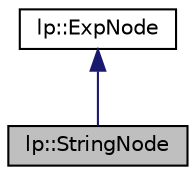 digraph "lp::StringNode"
{
  edge [fontname="Helvetica",fontsize="10",labelfontname="Helvetica",labelfontsize="10"];
  node [fontname="Helvetica",fontsize="10",shape=record];
  Node2 [label="lp::StringNode",height=0.2,width=0.4,color="black", fillcolor="grey75", style="filled", fontcolor="black"];
  Node3 -> Node2 [dir="back",color="midnightblue",fontsize="10",style="solid",fontname="Helvetica"];
  Node3 [label="lp::ExpNode",height=0.2,width=0.4,color="black", fillcolor="white", style="filled",URL="$classlp_1_1ExpNode.html",tooltip="Definition of atributes and methods of ExpNode class. "];
}
